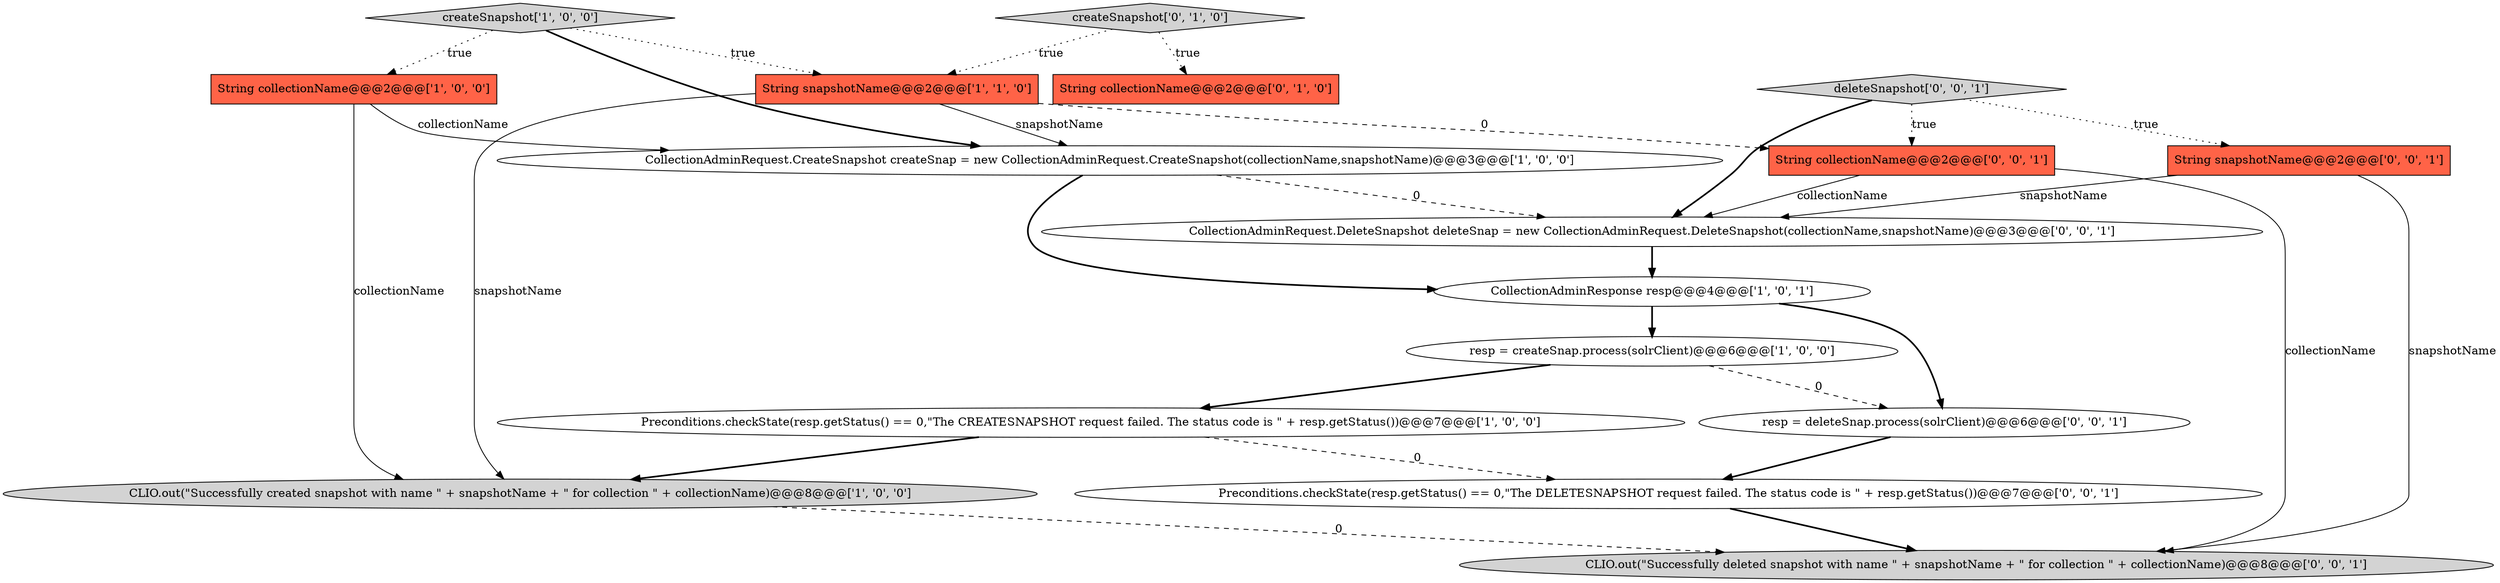 digraph {
6 [style = filled, label = "String collectionName@@@2@@@['1', '0', '0']", fillcolor = tomato, shape = box image = "AAA0AAABBB1BBB"];
9 [style = filled, label = "createSnapshot['0', '1', '0']", fillcolor = lightgray, shape = diamond image = "AAA0AAABBB2BBB"];
11 [style = filled, label = "CLIO.out(\"Successfully deleted snapshot with name \" + snapshotName + \" for collection \" + collectionName)@@@8@@@['0', '0', '1']", fillcolor = lightgray, shape = ellipse image = "AAA0AAABBB3BBB"];
5 [style = filled, label = "CLIO.out(\"Successfully created snapshot with name \" + snapshotName + \" for collection \" + collectionName)@@@8@@@['1', '0', '0']", fillcolor = lightgray, shape = ellipse image = "AAA0AAABBB1BBB"];
0 [style = filled, label = "CollectionAdminResponse resp@@@4@@@['1', '0', '1']", fillcolor = white, shape = ellipse image = "AAA0AAABBB1BBB"];
2 [style = filled, label = "createSnapshot['1', '0', '0']", fillcolor = lightgray, shape = diamond image = "AAA0AAABBB1BBB"];
15 [style = filled, label = "Preconditions.checkState(resp.getStatus() == 0,\"The DELETESNAPSHOT request failed. The status code is \" + resp.getStatus())@@@7@@@['0', '0', '1']", fillcolor = white, shape = ellipse image = "AAA0AAABBB3BBB"];
13 [style = filled, label = "deleteSnapshot['0', '0', '1']", fillcolor = lightgray, shape = diamond image = "AAA0AAABBB3BBB"];
4 [style = filled, label = "resp = createSnap.process(solrClient)@@@6@@@['1', '0', '0']", fillcolor = white, shape = ellipse image = "AAA0AAABBB1BBB"];
12 [style = filled, label = "String snapshotName@@@2@@@['0', '0', '1']", fillcolor = tomato, shape = box image = "AAA0AAABBB3BBB"];
3 [style = filled, label = "CollectionAdminRequest.CreateSnapshot createSnap = new CollectionAdminRequest.CreateSnapshot(collectionName,snapshotName)@@@3@@@['1', '0', '0']", fillcolor = white, shape = ellipse image = "AAA0AAABBB1BBB"];
7 [style = filled, label = "String snapshotName@@@2@@@['1', '1', '0']", fillcolor = tomato, shape = box image = "AAA0AAABBB1BBB"];
1 [style = filled, label = "Preconditions.checkState(resp.getStatus() == 0,\"The CREATESNAPSHOT request failed. The status code is \" + resp.getStatus())@@@7@@@['1', '0', '0']", fillcolor = white, shape = ellipse image = "AAA0AAABBB1BBB"];
16 [style = filled, label = "String collectionName@@@2@@@['0', '0', '1']", fillcolor = tomato, shape = box image = "AAA0AAABBB3BBB"];
8 [style = filled, label = "String collectionName@@@2@@@['0', '1', '0']", fillcolor = tomato, shape = box image = "AAA0AAABBB2BBB"];
10 [style = filled, label = "CollectionAdminRequest.DeleteSnapshot deleteSnap = new CollectionAdminRequest.DeleteSnapshot(collectionName,snapshotName)@@@3@@@['0', '0', '1']", fillcolor = white, shape = ellipse image = "AAA0AAABBB3BBB"];
14 [style = filled, label = "resp = deleteSnap.process(solrClient)@@@6@@@['0', '0', '1']", fillcolor = white, shape = ellipse image = "AAA0AAABBB3BBB"];
1->5 [style = bold, label=""];
7->3 [style = solid, label="snapshotName"];
13->10 [style = bold, label=""];
13->16 [style = dotted, label="true"];
16->10 [style = solid, label="collectionName"];
16->11 [style = solid, label="collectionName"];
13->12 [style = dotted, label="true"];
7->16 [style = dashed, label="0"];
1->15 [style = dashed, label="0"];
12->11 [style = solid, label="snapshotName"];
2->3 [style = bold, label=""];
6->3 [style = solid, label="collectionName"];
3->0 [style = bold, label=""];
9->8 [style = dotted, label="true"];
12->10 [style = solid, label="snapshotName"];
0->14 [style = bold, label=""];
15->11 [style = bold, label=""];
5->11 [style = dashed, label="0"];
6->5 [style = solid, label="collectionName"];
0->4 [style = bold, label=""];
2->6 [style = dotted, label="true"];
2->7 [style = dotted, label="true"];
10->0 [style = bold, label=""];
14->15 [style = bold, label=""];
4->1 [style = bold, label=""];
3->10 [style = dashed, label="0"];
4->14 [style = dashed, label="0"];
9->7 [style = dotted, label="true"];
7->5 [style = solid, label="snapshotName"];
}
